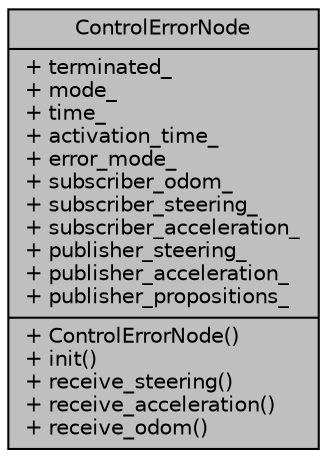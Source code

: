 digraph "ControlErrorNode"
{
 // LATEX_PDF_SIZE
  edge [fontname="Helvetica",fontsize="10",labelfontname="Helvetica",labelfontsize="10"];
  node [fontname="Helvetica",fontsize="10",shape=record];
  Node1 [label="{ControlErrorNode\n|+ terminated_\l+ mode_\l+ time_\l+ activation_time_\l+ error_mode_\l+ subscriber_odom_\l+ subscriber_steering_\l+ subscriber_acceleration_\l+ publisher_steering_\l+ publisher_acceleration_\l+ publisher_propositions_\l|+ ControlErrorNode()\l+ init()\l+ receive_steering()\l+ receive_acceleration()\l+ receive_odom()\l}",height=0.2,width=0.4,color="black", fillcolor="grey75", style="filled", fontcolor="black",tooltip=" "];
}
